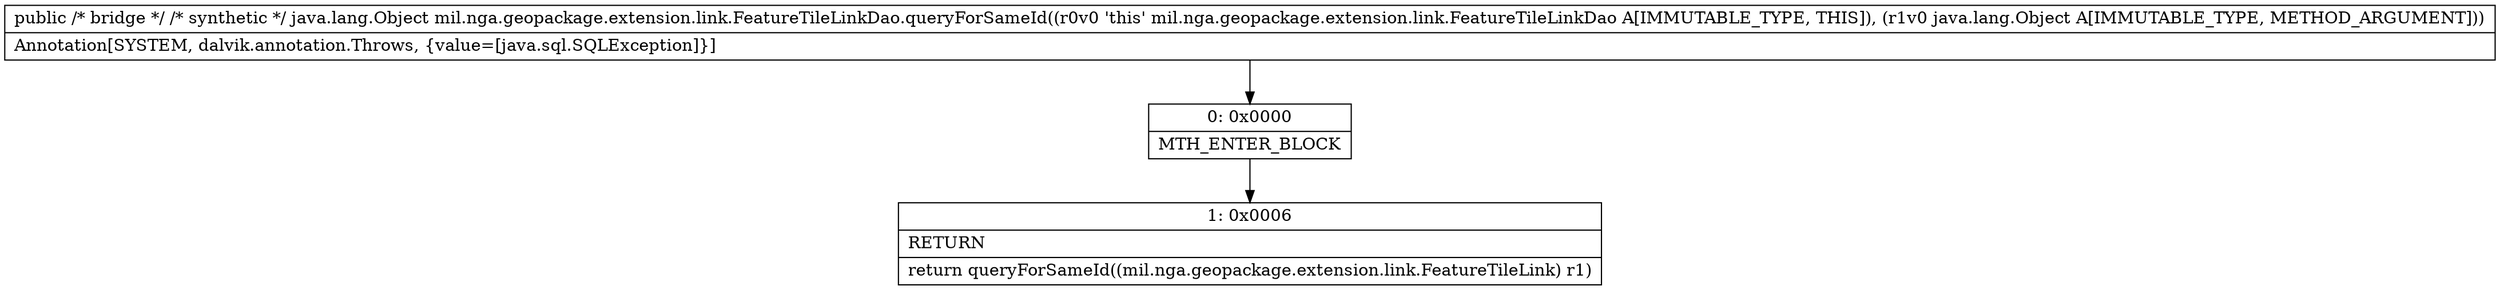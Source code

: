 digraph "CFG formil.nga.geopackage.extension.link.FeatureTileLinkDao.queryForSameId(Ljava\/lang\/Object;)Ljava\/lang\/Object;" {
Node_0 [shape=record,label="{0\:\ 0x0000|MTH_ENTER_BLOCK\l}"];
Node_1 [shape=record,label="{1\:\ 0x0006|RETURN\l|return queryForSameId((mil.nga.geopackage.extension.link.FeatureTileLink) r1)\l}"];
MethodNode[shape=record,label="{public \/* bridge *\/ \/* synthetic *\/ java.lang.Object mil.nga.geopackage.extension.link.FeatureTileLinkDao.queryForSameId((r0v0 'this' mil.nga.geopackage.extension.link.FeatureTileLinkDao A[IMMUTABLE_TYPE, THIS]), (r1v0 java.lang.Object A[IMMUTABLE_TYPE, METHOD_ARGUMENT]))  | Annotation[SYSTEM, dalvik.annotation.Throws, \{value=[java.sql.SQLException]\}]\l}"];
MethodNode -> Node_0;
Node_0 -> Node_1;
}

